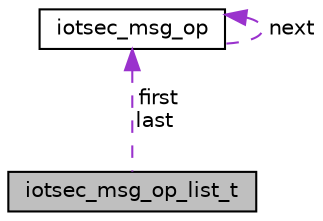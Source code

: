 digraph "iotsec_msg_op_list_t"
{
 // LATEX_PDF_SIZE
  edge [fontname="Helvetica",fontsize="10",labelfontname="Helvetica",labelfontsize="10"];
  node [fontname="Helvetica",fontsize="10",shape=record];
  Node1 [label="iotsec_msg_op_list_t",height=0.2,width=0.4,color="black", fillcolor="grey75", style="filled", fontcolor="black",tooltip="Option linked-list structure."];
  Node2 -> Node1 [dir="back",color="darkorchid3",fontsize="10",style="dashed",label=" first\nlast" ,fontname="Helvetica"];
  Node2 [label="iotsec_msg_op",height=0.2,width=0.4,color="black", fillcolor="white", style="filled",URL="$structiotsec__msg__op.html",tooltip="Option structure."];
  Node2 -> Node2 [dir="back",color="darkorchid3",fontsize="10",style="dashed",label=" next" ,fontname="Helvetica"];
}

